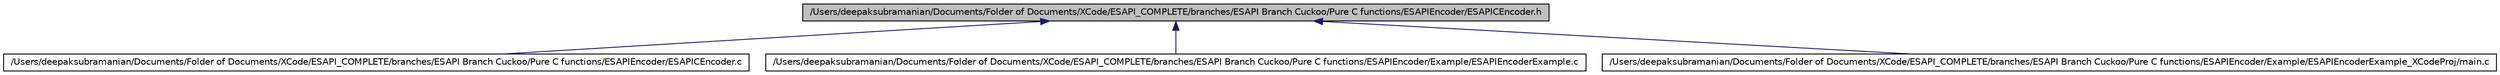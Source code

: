 digraph G
{
  edge [fontname="Helvetica",fontsize="10",labelfontname="Helvetica",labelfontsize="10"];
  node [fontname="Helvetica",fontsize="10",shape=record];
  Node1 [label="/Users/deepaksubramanian/Documents/Folder of Documents/XCode/ESAPI_COMPLETE/branches/ESAPI Branch Cuckoo/Pure C functions/ESAPIEncoder/ESAPICEncoder.h",height=0.2,width=0.4,color="black", fillcolor="grey75", style="filled" fontcolor="black"];
  Node1 -> Node2 [dir=back,color="midnightblue",fontsize="10",style="solid"];
  Node2 [label="/Users/deepaksubramanian/Documents/Folder of Documents/XCode/ESAPI_COMPLETE/branches/ESAPI Branch Cuckoo/Pure C functions/ESAPIEncoder/ESAPICEncoder.c",height=0.2,width=0.4,color="black", fillcolor="white", style="filled",URL="$_e_s_a_p_i_c_encoder_8c.html"];
  Node1 -> Node3 [dir=back,color="midnightblue",fontsize="10",style="solid"];
  Node3 [label="/Users/deepaksubramanian/Documents/Folder of Documents/XCode/ESAPI_COMPLETE/branches/ESAPI Branch Cuckoo/Pure C functions/ESAPIEncoder/Example/ESAPIEncoderExample.c",height=0.2,width=0.4,color="black", fillcolor="white", style="filled",URL="$_e_s_a_p_i_encoder_example_8c.html"];
  Node1 -> Node4 [dir=back,color="midnightblue",fontsize="10",style="solid"];
  Node4 [label="/Users/deepaksubramanian/Documents/Folder of Documents/XCode/ESAPI_COMPLETE/branches/ESAPI Branch Cuckoo/Pure C functions/ESAPIEncoder/Example/ESAPIEncoderExample_XCodeProj/main.c",height=0.2,width=0.4,color="black", fillcolor="white", style="filled",URL="$main_8c.html"];
}
